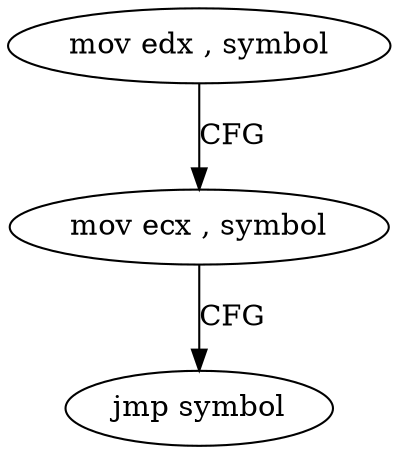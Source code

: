 digraph "func" {
"4234912" [label = "mov edx , symbol" ]
"4234917" [label = "mov ecx , symbol" ]
"4234922" [label = "jmp symbol" ]
"4234912" -> "4234917" [ label = "CFG" ]
"4234917" -> "4234922" [ label = "CFG" ]
}

